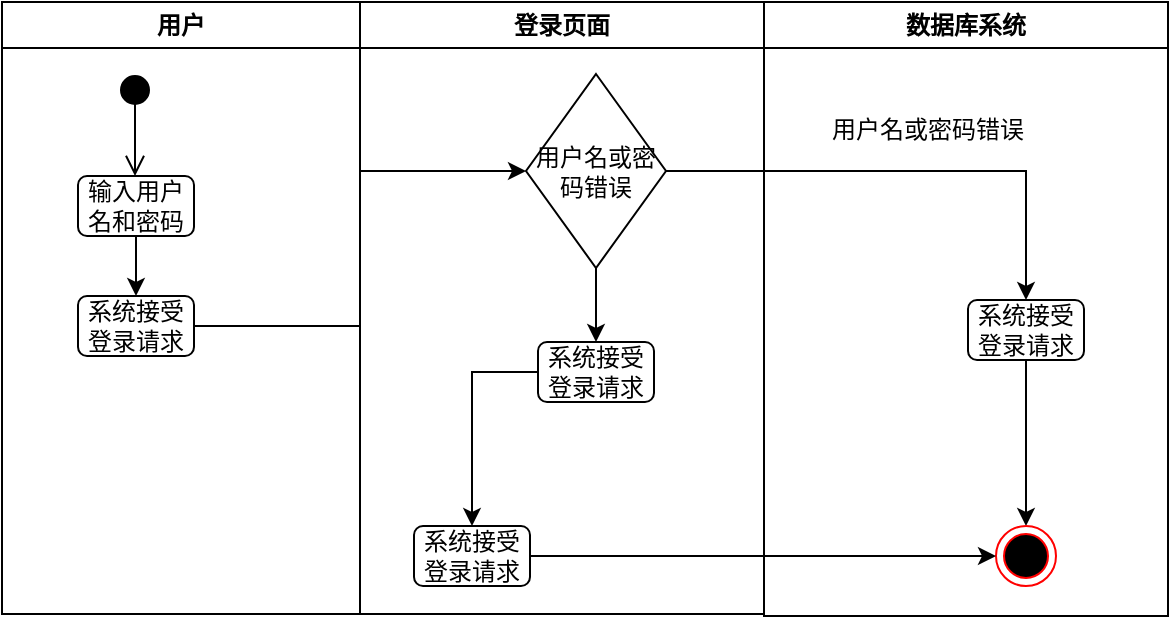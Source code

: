 <mxfile version="26.2.14">
  <diagram id="wFE0QG_FPsp0jaGvCLVb" name="Page-1">
    <mxGraphModel dx="994" dy="570" grid="0" gridSize="10" guides="1" tooltips="1" connect="1" arrows="1" fold="1" page="1" pageScale="1" pageWidth="850" pageHeight="1100" math="0" shadow="0">
      <root>
        <mxCell id="0" />
        <mxCell id="1" parent="0" />
        <mxCell id="q5Ab7NY18KZd7FLa2eLB-7" value="用户" style="swimlane;whiteSpace=wrap;html=1;" vertex="1" parent="1">
          <mxGeometry x="57" y="84" width="179" height="306" as="geometry">
            <mxRectangle x="98" y="80" width="59" height="26" as="alternateBounds" />
          </mxGeometry>
        </mxCell>
        <mxCell id="q5Ab7NY18KZd7FLa2eLB-36" value="" style="edgeStyle=orthogonalEdgeStyle;rounded=0;orthogonalLoop=1;jettySize=auto;html=1;" edge="1" parent="q5Ab7NY18KZd7FLa2eLB-7" source="q5Ab7NY18KZd7FLa2eLB-16" target="q5Ab7NY18KZd7FLa2eLB-18">
          <mxGeometry relative="1" as="geometry" />
        </mxCell>
        <mxCell id="q5Ab7NY18KZd7FLa2eLB-16" value="输入用户名和密码" style="rounded=1;whiteSpace=wrap;html=1;" vertex="1" parent="q5Ab7NY18KZd7FLa2eLB-7">
          <mxGeometry x="38" y="87" width="58" height="30" as="geometry" />
        </mxCell>
        <mxCell id="q5Ab7NY18KZd7FLa2eLB-18" value="系统接受登录请求" style="rounded=1;whiteSpace=wrap;html=1;" vertex="1" parent="q5Ab7NY18KZd7FLa2eLB-7">
          <mxGeometry x="38" y="147" width="58" height="30" as="geometry" />
        </mxCell>
        <mxCell id="q5Ab7NY18KZd7FLa2eLB-51" value="" style="html=1;verticalAlign=bottom;startArrow=circle;startFill=1;endArrow=open;startSize=6;endSize=8;curved=0;rounded=0;" edge="1" parent="q5Ab7NY18KZd7FLa2eLB-7">
          <mxGeometry x="1" y="-371" width="80" relative="1" as="geometry">
            <mxPoint x="66.5" y="36" as="sourcePoint" />
            <mxPoint x="66.5" y="87" as="targetPoint" />
            <mxPoint x="317" y="367" as="offset" />
          </mxGeometry>
        </mxCell>
        <mxCell id="q5Ab7NY18KZd7FLa2eLB-13" value="登录页面" style="swimlane;whiteSpace=wrap;html=1;" vertex="1" parent="1">
          <mxGeometry x="236" y="84" width="202" height="306" as="geometry" />
        </mxCell>
        <mxCell id="q5Ab7NY18KZd7FLa2eLB-21" value="系统接受登录请求" style="rounded=1;whiteSpace=wrap;html=1;" vertex="1" parent="q5Ab7NY18KZd7FLa2eLB-13">
          <mxGeometry x="27" y="262" width="58" height="30" as="geometry" />
        </mxCell>
        <mxCell id="q5Ab7NY18KZd7FLa2eLB-39" style="edgeStyle=orthogonalEdgeStyle;rounded=0;orthogonalLoop=1;jettySize=auto;html=1;" edge="1" parent="q5Ab7NY18KZd7FLa2eLB-13" source="q5Ab7NY18KZd7FLa2eLB-20" target="q5Ab7NY18KZd7FLa2eLB-21">
          <mxGeometry relative="1" as="geometry" />
        </mxCell>
        <mxCell id="q5Ab7NY18KZd7FLa2eLB-20" value="系统接受登录请求" style="rounded=1;whiteSpace=wrap;html=1;" vertex="1" parent="q5Ab7NY18KZd7FLa2eLB-13">
          <mxGeometry x="89" y="170" width="58" height="30" as="geometry" />
        </mxCell>
        <mxCell id="q5Ab7NY18KZd7FLa2eLB-38" style="edgeStyle=orthogonalEdgeStyle;rounded=0;orthogonalLoop=1;jettySize=auto;html=1;" edge="1" parent="q5Ab7NY18KZd7FLa2eLB-13" source="q5Ab7NY18KZd7FLa2eLB-22" target="q5Ab7NY18KZd7FLa2eLB-20">
          <mxGeometry relative="1" as="geometry" />
        </mxCell>
        <mxCell id="q5Ab7NY18KZd7FLa2eLB-22" value="用户名或密码错误" style="rhombus;whiteSpace=wrap;html=1;" vertex="1" parent="q5Ab7NY18KZd7FLa2eLB-13">
          <mxGeometry x="83" y="36" width="70" height="97" as="geometry" />
        </mxCell>
        <mxCell id="q5Ab7NY18KZd7FLa2eLB-14" value="数据库系统" style="swimlane;whiteSpace=wrap;html=1;" vertex="1" parent="1">
          <mxGeometry x="438" y="84" width="202" height="307" as="geometry" />
        </mxCell>
        <mxCell id="q5Ab7NY18KZd7FLa2eLB-49" value="" style="edgeStyle=orthogonalEdgeStyle;rounded=0;orthogonalLoop=1;jettySize=auto;html=1;" edge="1" parent="q5Ab7NY18KZd7FLa2eLB-14" source="q5Ab7NY18KZd7FLa2eLB-28" target="q5Ab7NY18KZd7FLa2eLB-48">
          <mxGeometry relative="1" as="geometry" />
        </mxCell>
        <mxCell id="q5Ab7NY18KZd7FLa2eLB-28" value="系统接受登录请求" style="rounded=1;whiteSpace=wrap;html=1;" vertex="1" parent="q5Ab7NY18KZd7FLa2eLB-14">
          <mxGeometry x="102" y="149" width="58" height="30" as="geometry" />
        </mxCell>
        <mxCell id="q5Ab7NY18KZd7FLa2eLB-43" value="用户名或密码错误" style="text;strokeColor=none;fillColor=none;align=left;verticalAlign=middle;spacingLeft=4;spacingRight=4;overflow=hidden;points=[[0,0.5],[1,0.5]];portConstraint=eastwest;rotatable=0;whiteSpace=wrap;html=1;" vertex="1" parent="q5Ab7NY18KZd7FLa2eLB-14">
          <mxGeometry x="28" y="49" width="134" height="30" as="geometry" />
        </mxCell>
        <mxCell id="q5Ab7NY18KZd7FLa2eLB-48" value="" style="ellipse;html=1;shape=endState;fillColor=#000000;strokeColor=#ff0000;" vertex="1" parent="q5Ab7NY18KZd7FLa2eLB-14">
          <mxGeometry x="116" y="262" width="30" height="30" as="geometry" />
        </mxCell>
        <mxCell id="q5Ab7NY18KZd7FLa2eLB-37" style="edgeStyle=orthogonalEdgeStyle;rounded=0;orthogonalLoop=1;jettySize=auto;html=1;entryX=0;entryY=0.5;entryDx=0;entryDy=0;" edge="1" parent="1" source="q5Ab7NY18KZd7FLa2eLB-18" target="q5Ab7NY18KZd7FLa2eLB-22">
          <mxGeometry relative="1" as="geometry" />
        </mxCell>
        <mxCell id="q5Ab7NY18KZd7FLa2eLB-40" style="edgeStyle=orthogonalEdgeStyle;rounded=0;orthogonalLoop=1;jettySize=auto;html=1;entryX=0.5;entryY=0;entryDx=0;entryDy=0;" edge="1" parent="1" source="q5Ab7NY18KZd7FLa2eLB-22" target="q5Ab7NY18KZd7FLa2eLB-28">
          <mxGeometry relative="1" as="geometry" />
        </mxCell>
        <mxCell id="q5Ab7NY18KZd7FLa2eLB-50" style="edgeStyle=orthogonalEdgeStyle;rounded=0;orthogonalLoop=1;jettySize=auto;html=1;entryX=0;entryY=0.5;entryDx=0;entryDy=0;" edge="1" parent="1" source="q5Ab7NY18KZd7FLa2eLB-21" target="q5Ab7NY18KZd7FLa2eLB-48">
          <mxGeometry relative="1" as="geometry" />
        </mxCell>
      </root>
    </mxGraphModel>
  </diagram>
</mxfile>
